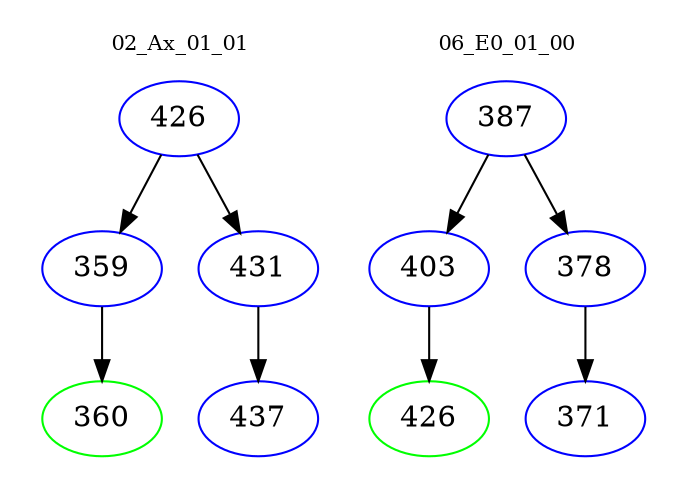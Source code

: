 digraph{
subgraph cluster_0 {
color = white
label = "02_Ax_01_01";
fontsize=10;
T0_426 [label="426", color="blue"]
T0_426 -> T0_359 [color="black"]
T0_359 [label="359", color="blue"]
T0_359 -> T0_360 [color="black"]
T0_360 [label="360", color="green"]
T0_426 -> T0_431 [color="black"]
T0_431 [label="431", color="blue"]
T0_431 -> T0_437 [color="black"]
T0_437 [label="437", color="blue"]
}
subgraph cluster_1 {
color = white
label = "06_E0_01_00";
fontsize=10;
T1_387 [label="387", color="blue"]
T1_387 -> T1_403 [color="black"]
T1_403 [label="403", color="blue"]
T1_403 -> T1_426 [color="black"]
T1_426 [label="426", color="green"]
T1_387 -> T1_378 [color="black"]
T1_378 [label="378", color="blue"]
T1_378 -> T1_371 [color="black"]
T1_371 [label="371", color="blue"]
}
}
